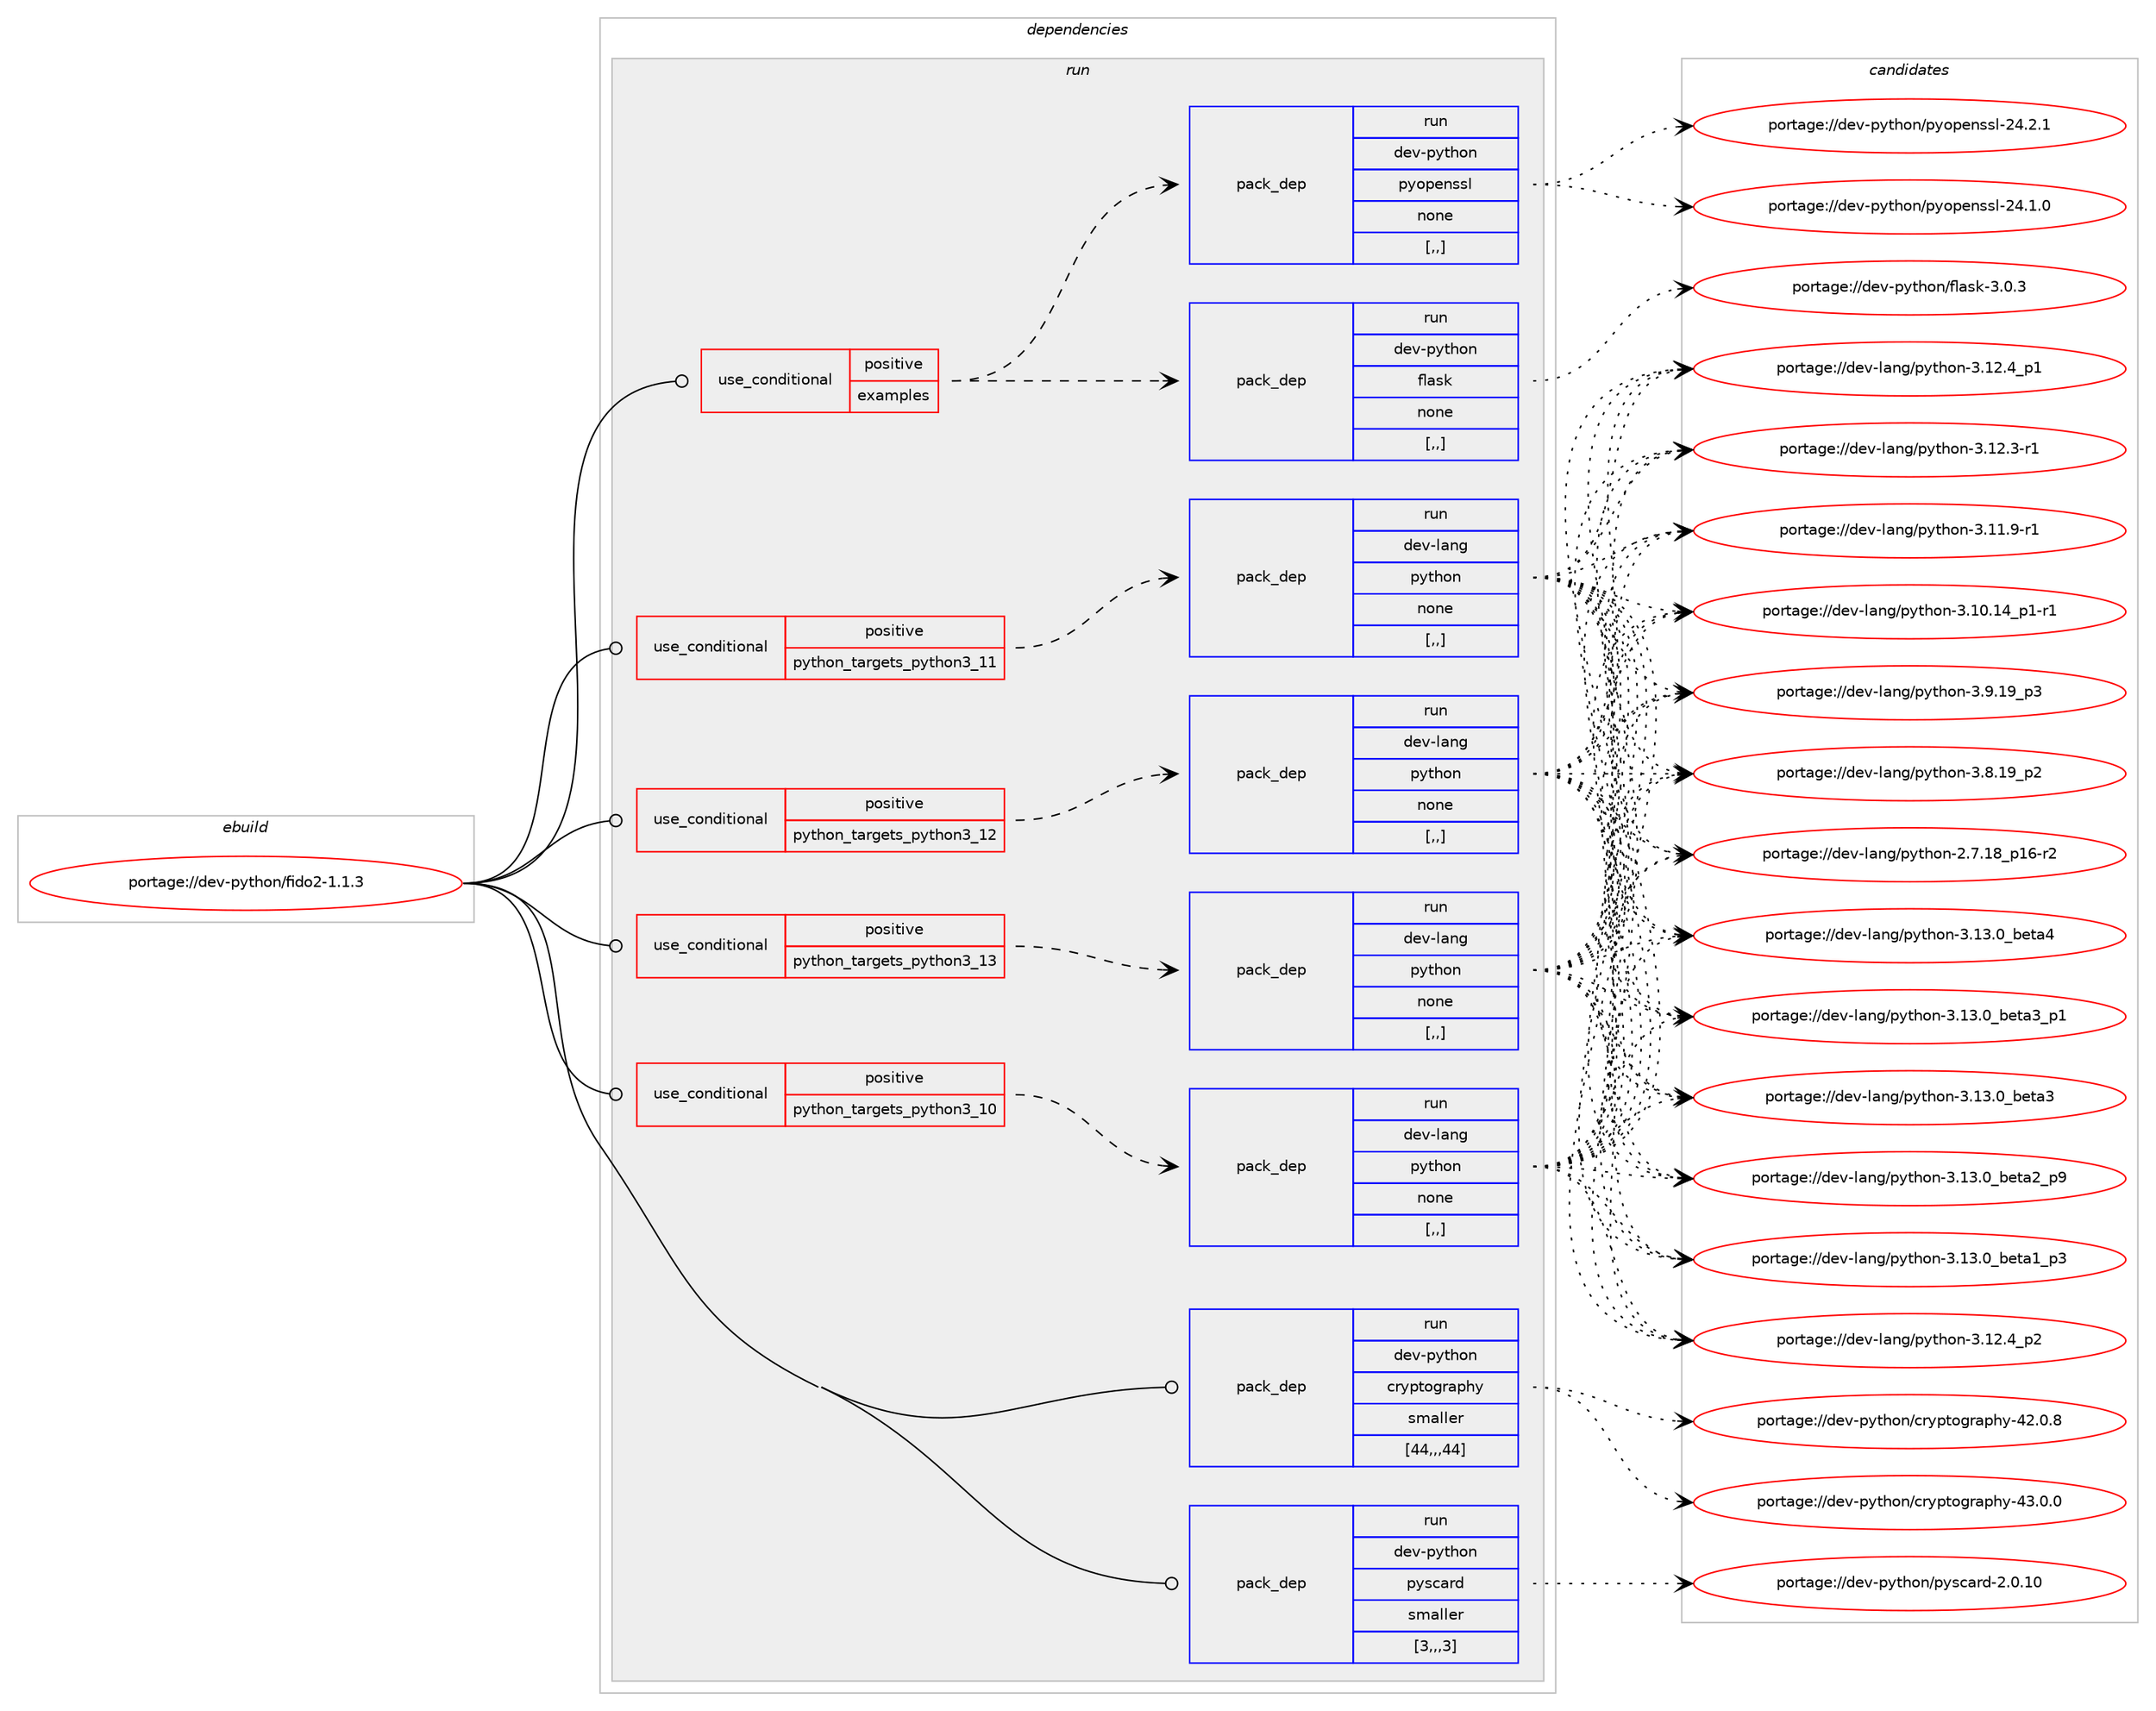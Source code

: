 digraph prolog {

# *************
# Graph options
# *************

newrank=true;
concentrate=true;
compound=true;
graph [rankdir=LR,fontname=Helvetica,fontsize=10,ranksep=1.5];#, ranksep=2.5, nodesep=0.2];
edge  [arrowhead=vee];
node  [fontname=Helvetica,fontsize=10];

# **********
# The ebuild
# **********

subgraph cluster_leftcol {
color=gray;
label=<<i>ebuild</i>>;
id [label="portage://dev-python/fido2-1.1.3", color=red, width=4, href="../dev-python/fido2-1.1.3.svg"];
}

# ****************
# The dependencies
# ****************

subgraph cluster_midcol {
color=gray;
label=<<i>dependencies</i>>;
subgraph cluster_compile {
fillcolor="#eeeeee";
style=filled;
label=<<i>compile</i>>;
}
subgraph cluster_compileandrun {
fillcolor="#eeeeee";
style=filled;
label=<<i>compile and run</i>>;
}
subgraph cluster_run {
fillcolor="#eeeeee";
style=filled;
label=<<i>run</i>>;
subgraph cond32808 {
dependency146481 [label=<<TABLE BORDER="0" CELLBORDER="1" CELLSPACING="0" CELLPADDING="4"><TR><TD ROWSPAN="3" CELLPADDING="10">use_conditional</TD></TR><TR><TD>positive</TD></TR><TR><TD>examples</TD></TR></TABLE>>, shape=none, color=red];
subgraph pack112423 {
dependency146482 [label=<<TABLE BORDER="0" CELLBORDER="1" CELLSPACING="0" CELLPADDING="4" WIDTH="220"><TR><TD ROWSPAN="6" CELLPADDING="30">pack_dep</TD></TR><TR><TD WIDTH="110">run</TD></TR><TR><TD>dev-python</TD></TR><TR><TD>flask</TD></TR><TR><TD>none</TD></TR><TR><TD>[,,]</TD></TR></TABLE>>, shape=none, color=blue];
}
dependency146481:e -> dependency146482:w [weight=20,style="dashed",arrowhead="vee"];
subgraph pack112424 {
dependency146483 [label=<<TABLE BORDER="0" CELLBORDER="1" CELLSPACING="0" CELLPADDING="4" WIDTH="220"><TR><TD ROWSPAN="6" CELLPADDING="30">pack_dep</TD></TR><TR><TD WIDTH="110">run</TD></TR><TR><TD>dev-python</TD></TR><TR><TD>pyopenssl</TD></TR><TR><TD>none</TD></TR><TR><TD>[,,]</TD></TR></TABLE>>, shape=none, color=blue];
}
dependency146481:e -> dependency146483:w [weight=20,style="dashed",arrowhead="vee"];
}
id:e -> dependency146481:w [weight=20,style="solid",arrowhead="odot"];
subgraph cond32809 {
dependency146484 [label=<<TABLE BORDER="0" CELLBORDER="1" CELLSPACING="0" CELLPADDING="4"><TR><TD ROWSPAN="3" CELLPADDING="10">use_conditional</TD></TR><TR><TD>positive</TD></TR><TR><TD>python_targets_python3_10</TD></TR></TABLE>>, shape=none, color=red];
subgraph pack112425 {
dependency146485 [label=<<TABLE BORDER="0" CELLBORDER="1" CELLSPACING="0" CELLPADDING="4" WIDTH="220"><TR><TD ROWSPAN="6" CELLPADDING="30">pack_dep</TD></TR><TR><TD WIDTH="110">run</TD></TR><TR><TD>dev-lang</TD></TR><TR><TD>python</TD></TR><TR><TD>none</TD></TR><TR><TD>[,,]</TD></TR></TABLE>>, shape=none, color=blue];
}
dependency146484:e -> dependency146485:w [weight=20,style="dashed",arrowhead="vee"];
}
id:e -> dependency146484:w [weight=20,style="solid",arrowhead="odot"];
subgraph cond32810 {
dependency146486 [label=<<TABLE BORDER="0" CELLBORDER="1" CELLSPACING="0" CELLPADDING="4"><TR><TD ROWSPAN="3" CELLPADDING="10">use_conditional</TD></TR><TR><TD>positive</TD></TR><TR><TD>python_targets_python3_11</TD></TR></TABLE>>, shape=none, color=red];
subgraph pack112426 {
dependency146487 [label=<<TABLE BORDER="0" CELLBORDER="1" CELLSPACING="0" CELLPADDING="4" WIDTH="220"><TR><TD ROWSPAN="6" CELLPADDING="30">pack_dep</TD></TR><TR><TD WIDTH="110">run</TD></TR><TR><TD>dev-lang</TD></TR><TR><TD>python</TD></TR><TR><TD>none</TD></TR><TR><TD>[,,]</TD></TR></TABLE>>, shape=none, color=blue];
}
dependency146486:e -> dependency146487:w [weight=20,style="dashed",arrowhead="vee"];
}
id:e -> dependency146486:w [weight=20,style="solid",arrowhead="odot"];
subgraph cond32811 {
dependency146488 [label=<<TABLE BORDER="0" CELLBORDER="1" CELLSPACING="0" CELLPADDING="4"><TR><TD ROWSPAN="3" CELLPADDING="10">use_conditional</TD></TR><TR><TD>positive</TD></TR><TR><TD>python_targets_python3_12</TD></TR></TABLE>>, shape=none, color=red];
subgraph pack112427 {
dependency146489 [label=<<TABLE BORDER="0" CELLBORDER="1" CELLSPACING="0" CELLPADDING="4" WIDTH="220"><TR><TD ROWSPAN="6" CELLPADDING="30">pack_dep</TD></TR><TR><TD WIDTH="110">run</TD></TR><TR><TD>dev-lang</TD></TR><TR><TD>python</TD></TR><TR><TD>none</TD></TR><TR><TD>[,,]</TD></TR></TABLE>>, shape=none, color=blue];
}
dependency146488:e -> dependency146489:w [weight=20,style="dashed",arrowhead="vee"];
}
id:e -> dependency146488:w [weight=20,style="solid",arrowhead="odot"];
subgraph cond32812 {
dependency146490 [label=<<TABLE BORDER="0" CELLBORDER="1" CELLSPACING="0" CELLPADDING="4"><TR><TD ROWSPAN="3" CELLPADDING="10">use_conditional</TD></TR><TR><TD>positive</TD></TR><TR><TD>python_targets_python3_13</TD></TR></TABLE>>, shape=none, color=red];
subgraph pack112428 {
dependency146491 [label=<<TABLE BORDER="0" CELLBORDER="1" CELLSPACING="0" CELLPADDING="4" WIDTH="220"><TR><TD ROWSPAN="6" CELLPADDING="30">pack_dep</TD></TR><TR><TD WIDTH="110">run</TD></TR><TR><TD>dev-lang</TD></TR><TR><TD>python</TD></TR><TR><TD>none</TD></TR><TR><TD>[,,]</TD></TR></TABLE>>, shape=none, color=blue];
}
dependency146490:e -> dependency146491:w [weight=20,style="dashed",arrowhead="vee"];
}
id:e -> dependency146490:w [weight=20,style="solid",arrowhead="odot"];
subgraph pack112429 {
dependency146492 [label=<<TABLE BORDER="0" CELLBORDER="1" CELLSPACING="0" CELLPADDING="4" WIDTH="220"><TR><TD ROWSPAN="6" CELLPADDING="30">pack_dep</TD></TR><TR><TD WIDTH="110">run</TD></TR><TR><TD>dev-python</TD></TR><TR><TD>cryptography</TD></TR><TR><TD>smaller</TD></TR><TR><TD>[44,,,44]</TD></TR></TABLE>>, shape=none, color=blue];
}
id:e -> dependency146492:w [weight=20,style="solid",arrowhead="odot"];
subgraph pack112430 {
dependency146493 [label=<<TABLE BORDER="0" CELLBORDER="1" CELLSPACING="0" CELLPADDING="4" WIDTH="220"><TR><TD ROWSPAN="6" CELLPADDING="30">pack_dep</TD></TR><TR><TD WIDTH="110">run</TD></TR><TR><TD>dev-python</TD></TR><TR><TD>pyscard</TD></TR><TR><TD>smaller</TD></TR><TR><TD>[3,,,3]</TD></TR></TABLE>>, shape=none, color=blue];
}
id:e -> dependency146493:w [weight=20,style="solid",arrowhead="odot"];
}
}

# **************
# The candidates
# **************

subgraph cluster_choices {
rank=same;
color=gray;
label=<<i>candidates</i>>;

subgraph choice112423 {
color=black;
nodesep=1;
choice100101118451121211161041111104710210897115107455146484651 [label="portage://dev-python/flask-3.0.3", color=red, width=4,href="../dev-python/flask-3.0.3.svg"];
dependency146482:e -> choice100101118451121211161041111104710210897115107455146484651:w [style=dotted,weight="100"];
}
subgraph choice112424 {
color=black;
nodesep=1;
choice100101118451121211161041111104711212111111210111011511510845505246504649 [label="portage://dev-python/pyopenssl-24.2.1", color=red, width=4,href="../dev-python/pyopenssl-24.2.1.svg"];
choice100101118451121211161041111104711212111111210111011511510845505246494648 [label="portage://dev-python/pyopenssl-24.1.0", color=red, width=4,href="../dev-python/pyopenssl-24.1.0.svg"];
dependency146483:e -> choice100101118451121211161041111104711212111111210111011511510845505246504649:w [style=dotted,weight="100"];
dependency146483:e -> choice100101118451121211161041111104711212111111210111011511510845505246494648:w [style=dotted,weight="100"];
}
subgraph choice112425 {
color=black;
nodesep=1;
choice1001011184510897110103471121211161041111104551464951464895981011169752 [label="portage://dev-lang/python-3.13.0_beta4", color=red, width=4,href="../dev-lang/python-3.13.0_beta4.svg"];
choice10010111845108971101034711212111610411111045514649514648959810111697519511249 [label="portage://dev-lang/python-3.13.0_beta3_p1", color=red, width=4,href="../dev-lang/python-3.13.0_beta3_p1.svg"];
choice1001011184510897110103471121211161041111104551464951464895981011169751 [label="portage://dev-lang/python-3.13.0_beta3", color=red, width=4,href="../dev-lang/python-3.13.0_beta3.svg"];
choice10010111845108971101034711212111610411111045514649514648959810111697509511257 [label="portage://dev-lang/python-3.13.0_beta2_p9", color=red, width=4,href="../dev-lang/python-3.13.0_beta2_p9.svg"];
choice10010111845108971101034711212111610411111045514649514648959810111697499511251 [label="portage://dev-lang/python-3.13.0_beta1_p3", color=red, width=4,href="../dev-lang/python-3.13.0_beta1_p3.svg"];
choice100101118451089711010347112121116104111110455146495046529511250 [label="portage://dev-lang/python-3.12.4_p2", color=red, width=4,href="../dev-lang/python-3.12.4_p2.svg"];
choice100101118451089711010347112121116104111110455146495046529511249 [label="portage://dev-lang/python-3.12.4_p1", color=red, width=4,href="../dev-lang/python-3.12.4_p1.svg"];
choice100101118451089711010347112121116104111110455146495046514511449 [label="portage://dev-lang/python-3.12.3-r1", color=red, width=4,href="../dev-lang/python-3.12.3-r1.svg"];
choice100101118451089711010347112121116104111110455146494946574511449 [label="portage://dev-lang/python-3.11.9-r1", color=red, width=4,href="../dev-lang/python-3.11.9-r1.svg"];
choice100101118451089711010347112121116104111110455146494846495295112494511449 [label="portage://dev-lang/python-3.10.14_p1-r1", color=red, width=4,href="../dev-lang/python-3.10.14_p1-r1.svg"];
choice100101118451089711010347112121116104111110455146574649579511251 [label="portage://dev-lang/python-3.9.19_p3", color=red, width=4,href="../dev-lang/python-3.9.19_p3.svg"];
choice100101118451089711010347112121116104111110455146564649579511250 [label="portage://dev-lang/python-3.8.19_p2", color=red, width=4,href="../dev-lang/python-3.8.19_p2.svg"];
choice100101118451089711010347112121116104111110455046554649569511249544511450 [label="portage://dev-lang/python-2.7.18_p16-r2", color=red, width=4,href="../dev-lang/python-2.7.18_p16-r2.svg"];
dependency146485:e -> choice1001011184510897110103471121211161041111104551464951464895981011169752:w [style=dotted,weight="100"];
dependency146485:e -> choice10010111845108971101034711212111610411111045514649514648959810111697519511249:w [style=dotted,weight="100"];
dependency146485:e -> choice1001011184510897110103471121211161041111104551464951464895981011169751:w [style=dotted,weight="100"];
dependency146485:e -> choice10010111845108971101034711212111610411111045514649514648959810111697509511257:w [style=dotted,weight="100"];
dependency146485:e -> choice10010111845108971101034711212111610411111045514649514648959810111697499511251:w [style=dotted,weight="100"];
dependency146485:e -> choice100101118451089711010347112121116104111110455146495046529511250:w [style=dotted,weight="100"];
dependency146485:e -> choice100101118451089711010347112121116104111110455146495046529511249:w [style=dotted,weight="100"];
dependency146485:e -> choice100101118451089711010347112121116104111110455146495046514511449:w [style=dotted,weight="100"];
dependency146485:e -> choice100101118451089711010347112121116104111110455146494946574511449:w [style=dotted,weight="100"];
dependency146485:e -> choice100101118451089711010347112121116104111110455146494846495295112494511449:w [style=dotted,weight="100"];
dependency146485:e -> choice100101118451089711010347112121116104111110455146574649579511251:w [style=dotted,weight="100"];
dependency146485:e -> choice100101118451089711010347112121116104111110455146564649579511250:w [style=dotted,weight="100"];
dependency146485:e -> choice100101118451089711010347112121116104111110455046554649569511249544511450:w [style=dotted,weight="100"];
}
subgraph choice112426 {
color=black;
nodesep=1;
choice1001011184510897110103471121211161041111104551464951464895981011169752 [label="portage://dev-lang/python-3.13.0_beta4", color=red, width=4,href="../dev-lang/python-3.13.0_beta4.svg"];
choice10010111845108971101034711212111610411111045514649514648959810111697519511249 [label="portage://dev-lang/python-3.13.0_beta3_p1", color=red, width=4,href="../dev-lang/python-3.13.0_beta3_p1.svg"];
choice1001011184510897110103471121211161041111104551464951464895981011169751 [label="portage://dev-lang/python-3.13.0_beta3", color=red, width=4,href="../dev-lang/python-3.13.0_beta3.svg"];
choice10010111845108971101034711212111610411111045514649514648959810111697509511257 [label="portage://dev-lang/python-3.13.0_beta2_p9", color=red, width=4,href="../dev-lang/python-3.13.0_beta2_p9.svg"];
choice10010111845108971101034711212111610411111045514649514648959810111697499511251 [label="portage://dev-lang/python-3.13.0_beta1_p3", color=red, width=4,href="../dev-lang/python-3.13.0_beta1_p3.svg"];
choice100101118451089711010347112121116104111110455146495046529511250 [label="portage://dev-lang/python-3.12.4_p2", color=red, width=4,href="../dev-lang/python-3.12.4_p2.svg"];
choice100101118451089711010347112121116104111110455146495046529511249 [label="portage://dev-lang/python-3.12.4_p1", color=red, width=4,href="../dev-lang/python-3.12.4_p1.svg"];
choice100101118451089711010347112121116104111110455146495046514511449 [label="portage://dev-lang/python-3.12.3-r1", color=red, width=4,href="../dev-lang/python-3.12.3-r1.svg"];
choice100101118451089711010347112121116104111110455146494946574511449 [label="portage://dev-lang/python-3.11.9-r1", color=red, width=4,href="../dev-lang/python-3.11.9-r1.svg"];
choice100101118451089711010347112121116104111110455146494846495295112494511449 [label="portage://dev-lang/python-3.10.14_p1-r1", color=red, width=4,href="../dev-lang/python-3.10.14_p1-r1.svg"];
choice100101118451089711010347112121116104111110455146574649579511251 [label="portage://dev-lang/python-3.9.19_p3", color=red, width=4,href="../dev-lang/python-3.9.19_p3.svg"];
choice100101118451089711010347112121116104111110455146564649579511250 [label="portage://dev-lang/python-3.8.19_p2", color=red, width=4,href="../dev-lang/python-3.8.19_p2.svg"];
choice100101118451089711010347112121116104111110455046554649569511249544511450 [label="portage://dev-lang/python-2.7.18_p16-r2", color=red, width=4,href="../dev-lang/python-2.7.18_p16-r2.svg"];
dependency146487:e -> choice1001011184510897110103471121211161041111104551464951464895981011169752:w [style=dotted,weight="100"];
dependency146487:e -> choice10010111845108971101034711212111610411111045514649514648959810111697519511249:w [style=dotted,weight="100"];
dependency146487:e -> choice1001011184510897110103471121211161041111104551464951464895981011169751:w [style=dotted,weight="100"];
dependency146487:e -> choice10010111845108971101034711212111610411111045514649514648959810111697509511257:w [style=dotted,weight="100"];
dependency146487:e -> choice10010111845108971101034711212111610411111045514649514648959810111697499511251:w [style=dotted,weight="100"];
dependency146487:e -> choice100101118451089711010347112121116104111110455146495046529511250:w [style=dotted,weight="100"];
dependency146487:e -> choice100101118451089711010347112121116104111110455146495046529511249:w [style=dotted,weight="100"];
dependency146487:e -> choice100101118451089711010347112121116104111110455146495046514511449:w [style=dotted,weight="100"];
dependency146487:e -> choice100101118451089711010347112121116104111110455146494946574511449:w [style=dotted,weight="100"];
dependency146487:e -> choice100101118451089711010347112121116104111110455146494846495295112494511449:w [style=dotted,weight="100"];
dependency146487:e -> choice100101118451089711010347112121116104111110455146574649579511251:w [style=dotted,weight="100"];
dependency146487:e -> choice100101118451089711010347112121116104111110455146564649579511250:w [style=dotted,weight="100"];
dependency146487:e -> choice100101118451089711010347112121116104111110455046554649569511249544511450:w [style=dotted,weight="100"];
}
subgraph choice112427 {
color=black;
nodesep=1;
choice1001011184510897110103471121211161041111104551464951464895981011169752 [label="portage://dev-lang/python-3.13.0_beta4", color=red, width=4,href="../dev-lang/python-3.13.0_beta4.svg"];
choice10010111845108971101034711212111610411111045514649514648959810111697519511249 [label="portage://dev-lang/python-3.13.0_beta3_p1", color=red, width=4,href="../dev-lang/python-3.13.0_beta3_p1.svg"];
choice1001011184510897110103471121211161041111104551464951464895981011169751 [label="portage://dev-lang/python-3.13.0_beta3", color=red, width=4,href="../dev-lang/python-3.13.0_beta3.svg"];
choice10010111845108971101034711212111610411111045514649514648959810111697509511257 [label="portage://dev-lang/python-3.13.0_beta2_p9", color=red, width=4,href="../dev-lang/python-3.13.0_beta2_p9.svg"];
choice10010111845108971101034711212111610411111045514649514648959810111697499511251 [label="portage://dev-lang/python-3.13.0_beta1_p3", color=red, width=4,href="../dev-lang/python-3.13.0_beta1_p3.svg"];
choice100101118451089711010347112121116104111110455146495046529511250 [label="portage://dev-lang/python-3.12.4_p2", color=red, width=4,href="../dev-lang/python-3.12.4_p2.svg"];
choice100101118451089711010347112121116104111110455146495046529511249 [label="portage://dev-lang/python-3.12.4_p1", color=red, width=4,href="../dev-lang/python-3.12.4_p1.svg"];
choice100101118451089711010347112121116104111110455146495046514511449 [label="portage://dev-lang/python-3.12.3-r1", color=red, width=4,href="../dev-lang/python-3.12.3-r1.svg"];
choice100101118451089711010347112121116104111110455146494946574511449 [label="portage://dev-lang/python-3.11.9-r1", color=red, width=4,href="../dev-lang/python-3.11.9-r1.svg"];
choice100101118451089711010347112121116104111110455146494846495295112494511449 [label="portage://dev-lang/python-3.10.14_p1-r1", color=red, width=4,href="../dev-lang/python-3.10.14_p1-r1.svg"];
choice100101118451089711010347112121116104111110455146574649579511251 [label="portage://dev-lang/python-3.9.19_p3", color=red, width=4,href="../dev-lang/python-3.9.19_p3.svg"];
choice100101118451089711010347112121116104111110455146564649579511250 [label="portage://dev-lang/python-3.8.19_p2", color=red, width=4,href="../dev-lang/python-3.8.19_p2.svg"];
choice100101118451089711010347112121116104111110455046554649569511249544511450 [label="portage://dev-lang/python-2.7.18_p16-r2", color=red, width=4,href="../dev-lang/python-2.7.18_p16-r2.svg"];
dependency146489:e -> choice1001011184510897110103471121211161041111104551464951464895981011169752:w [style=dotted,weight="100"];
dependency146489:e -> choice10010111845108971101034711212111610411111045514649514648959810111697519511249:w [style=dotted,weight="100"];
dependency146489:e -> choice1001011184510897110103471121211161041111104551464951464895981011169751:w [style=dotted,weight="100"];
dependency146489:e -> choice10010111845108971101034711212111610411111045514649514648959810111697509511257:w [style=dotted,weight="100"];
dependency146489:e -> choice10010111845108971101034711212111610411111045514649514648959810111697499511251:w [style=dotted,weight="100"];
dependency146489:e -> choice100101118451089711010347112121116104111110455146495046529511250:w [style=dotted,weight="100"];
dependency146489:e -> choice100101118451089711010347112121116104111110455146495046529511249:w [style=dotted,weight="100"];
dependency146489:e -> choice100101118451089711010347112121116104111110455146495046514511449:w [style=dotted,weight="100"];
dependency146489:e -> choice100101118451089711010347112121116104111110455146494946574511449:w [style=dotted,weight="100"];
dependency146489:e -> choice100101118451089711010347112121116104111110455146494846495295112494511449:w [style=dotted,weight="100"];
dependency146489:e -> choice100101118451089711010347112121116104111110455146574649579511251:w [style=dotted,weight="100"];
dependency146489:e -> choice100101118451089711010347112121116104111110455146564649579511250:w [style=dotted,weight="100"];
dependency146489:e -> choice100101118451089711010347112121116104111110455046554649569511249544511450:w [style=dotted,weight="100"];
}
subgraph choice112428 {
color=black;
nodesep=1;
choice1001011184510897110103471121211161041111104551464951464895981011169752 [label="portage://dev-lang/python-3.13.0_beta4", color=red, width=4,href="../dev-lang/python-3.13.0_beta4.svg"];
choice10010111845108971101034711212111610411111045514649514648959810111697519511249 [label="portage://dev-lang/python-3.13.0_beta3_p1", color=red, width=4,href="../dev-lang/python-3.13.0_beta3_p1.svg"];
choice1001011184510897110103471121211161041111104551464951464895981011169751 [label="portage://dev-lang/python-3.13.0_beta3", color=red, width=4,href="../dev-lang/python-3.13.0_beta3.svg"];
choice10010111845108971101034711212111610411111045514649514648959810111697509511257 [label="portage://dev-lang/python-3.13.0_beta2_p9", color=red, width=4,href="../dev-lang/python-3.13.0_beta2_p9.svg"];
choice10010111845108971101034711212111610411111045514649514648959810111697499511251 [label="portage://dev-lang/python-3.13.0_beta1_p3", color=red, width=4,href="../dev-lang/python-3.13.0_beta1_p3.svg"];
choice100101118451089711010347112121116104111110455146495046529511250 [label="portage://dev-lang/python-3.12.4_p2", color=red, width=4,href="../dev-lang/python-3.12.4_p2.svg"];
choice100101118451089711010347112121116104111110455146495046529511249 [label="portage://dev-lang/python-3.12.4_p1", color=red, width=4,href="../dev-lang/python-3.12.4_p1.svg"];
choice100101118451089711010347112121116104111110455146495046514511449 [label="portage://dev-lang/python-3.12.3-r1", color=red, width=4,href="../dev-lang/python-3.12.3-r1.svg"];
choice100101118451089711010347112121116104111110455146494946574511449 [label="portage://dev-lang/python-3.11.9-r1", color=red, width=4,href="../dev-lang/python-3.11.9-r1.svg"];
choice100101118451089711010347112121116104111110455146494846495295112494511449 [label="portage://dev-lang/python-3.10.14_p1-r1", color=red, width=4,href="../dev-lang/python-3.10.14_p1-r1.svg"];
choice100101118451089711010347112121116104111110455146574649579511251 [label="portage://dev-lang/python-3.9.19_p3", color=red, width=4,href="../dev-lang/python-3.9.19_p3.svg"];
choice100101118451089711010347112121116104111110455146564649579511250 [label="portage://dev-lang/python-3.8.19_p2", color=red, width=4,href="../dev-lang/python-3.8.19_p2.svg"];
choice100101118451089711010347112121116104111110455046554649569511249544511450 [label="portage://dev-lang/python-2.7.18_p16-r2", color=red, width=4,href="../dev-lang/python-2.7.18_p16-r2.svg"];
dependency146491:e -> choice1001011184510897110103471121211161041111104551464951464895981011169752:w [style=dotted,weight="100"];
dependency146491:e -> choice10010111845108971101034711212111610411111045514649514648959810111697519511249:w [style=dotted,weight="100"];
dependency146491:e -> choice1001011184510897110103471121211161041111104551464951464895981011169751:w [style=dotted,weight="100"];
dependency146491:e -> choice10010111845108971101034711212111610411111045514649514648959810111697509511257:w [style=dotted,weight="100"];
dependency146491:e -> choice10010111845108971101034711212111610411111045514649514648959810111697499511251:w [style=dotted,weight="100"];
dependency146491:e -> choice100101118451089711010347112121116104111110455146495046529511250:w [style=dotted,weight="100"];
dependency146491:e -> choice100101118451089711010347112121116104111110455146495046529511249:w [style=dotted,weight="100"];
dependency146491:e -> choice100101118451089711010347112121116104111110455146495046514511449:w [style=dotted,weight="100"];
dependency146491:e -> choice100101118451089711010347112121116104111110455146494946574511449:w [style=dotted,weight="100"];
dependency146491:e -> choice100101118451089711010347112121116104111110455146494846495295112494511449:w [style=dotted,weight="100"];
dependency146491:e -> choice100101118451089711010347112121116104111110455146574649579511251:w [style=dotted,weight="100"];
dependency146491:e -> choice100101118451089711010347112121116104111110455146564649579511250:w [style=dotted,weight="100"];
dependency146491:e -> choice100101118451089711010347112121116104111110455046554649569511249544511450:w [style=dotted,weight="100"];
}
subgraph choice112429 {
color=black;
nodesep=1;
choice1001011184511212111610411111047991141211121161111031149711210412145525146484648 [label="portage://dev-python/cryptography-43.0.0", color=red, width=4,href="../dev-python/cryptography-43.0.0.svg"];
choice1001011184511212111610411111047991141211121161111031149711210412145525046484656 [label="portage://dev-python/cryptography-42.0.8", color=red, width=4,href="../dev-python/cryptography-42.0.8.svg"];
dependency146492:e -> choice1001011184511212111610411111047991141211121161111031149711210412145525146484648:w [style=dotted,weight="100"];
dependency146492:e -> choice1001011184511212111610411111047991141211121161111031149711210412145525046484656:w [style=dotted,weight="100"];
}
subgraph choice112430 {
color=black;
nodesep=1;
choice1001011184511212111610411111047112121115999711410045504648464948 [label="portage://dev-python/pyscard-2.0.10", color=red, width=4,href="../dev-python/pyscard-2.0.10.svg"];
dependency146493:e -> choice1001011184511212111610411111047112121115999711410045504648464948:w [style=dotted,weight="100"];
}
}

}

